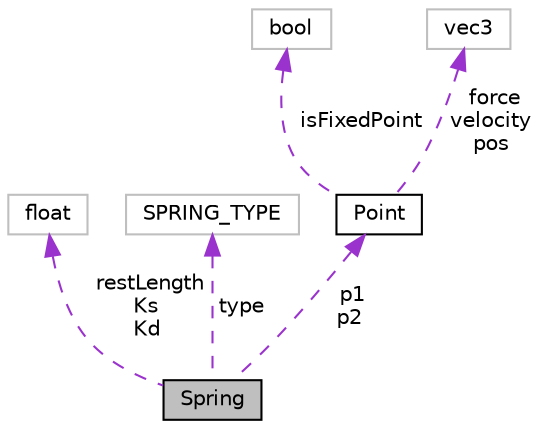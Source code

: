 digraph "Spring"
{
 // INTERACTIVE_SVG=YES
 // LATEX_PDF_SIZE
  edge [fontname="Helvetica",fontsize="10",labelfontname="Helvetica",labelfontsize="10"];
  node [fontname="Helvetica",fontsize="10",shape=record];
  Node1 [label="Spring",height=0.2,width=0.4,color="black", fillcolor="grey75", style="filled", fontcolor="black",tooltip=" "];
  Node2 -> Node1 [dir="back",color="darkorchid3",fontsize="10",style="dashed",label=" restLength\nKs\nKd" ,fontname="Helvetica"];
  Node2 [label="float",height=0.2,width=0.4,color="grey75", fillcolor="white", style="filled",tooltip=" "];
  Node3 -> Node1 [dir="back",color="darkorchid3",fontsize="10",style="dashed",label=" type" ,fontname="Helvetica"];
  Node3 [label="SPRING_TYPE",height=0.2,width=0.4,color="grey75", fillcolor="white", style="filled",tooltip=" "];
  Node4 -> Node1 [dir="back",color="darkorchid3",fontsize="10",style="dashed",label=" p1\np2" ,fontname="Helvetica"];
  Node4 [label="Point",height=0.2,width=0.4,color="black", fillcolor="white", style="filled",URL="$struct_point.html",tooltip=" "];
  Node5 -> Node4 [dir="back",color="darkorchid3",fontsize="10",style="dashed",label=" isFixedPoint" ,fontname="Helvetica"];
  Node5 [label="bool",height=0.2,width=0.4,color="grey75", fillcolor="white", style="filled",tooltip=" "];
  Node6 -> Node4 [dir="back",color="darkorchid3",fontsize="10",style="dashed",label=" force\nvelocity\npos" ,fontname="Helvetica"];
  Node6 [label="vec3",height=0.2,width=0.4,color="grey75", fillcolor="white", style="filled",tooltip=" "];
}
